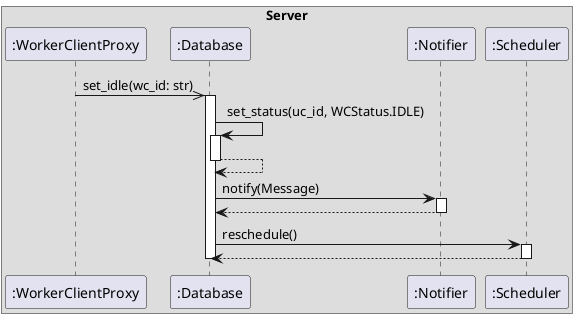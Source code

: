 @startuml

box "Server"
    participant ":WorkerClientProxy" as wc
    participant ":Database" as db
    participant ":Notifier" as n
    participant ":Scheduler" as s
end box

wc ->> db ++: set_idle(wc_id: str)
db  -> db ++: set_status(uc_id, WCStatus.IDLE) 
db --> db --:
db -> n ++: notify(Message)
n --> db --:

db -> s ++: reschedule()
s --> db --

deactivate db

@enduml
